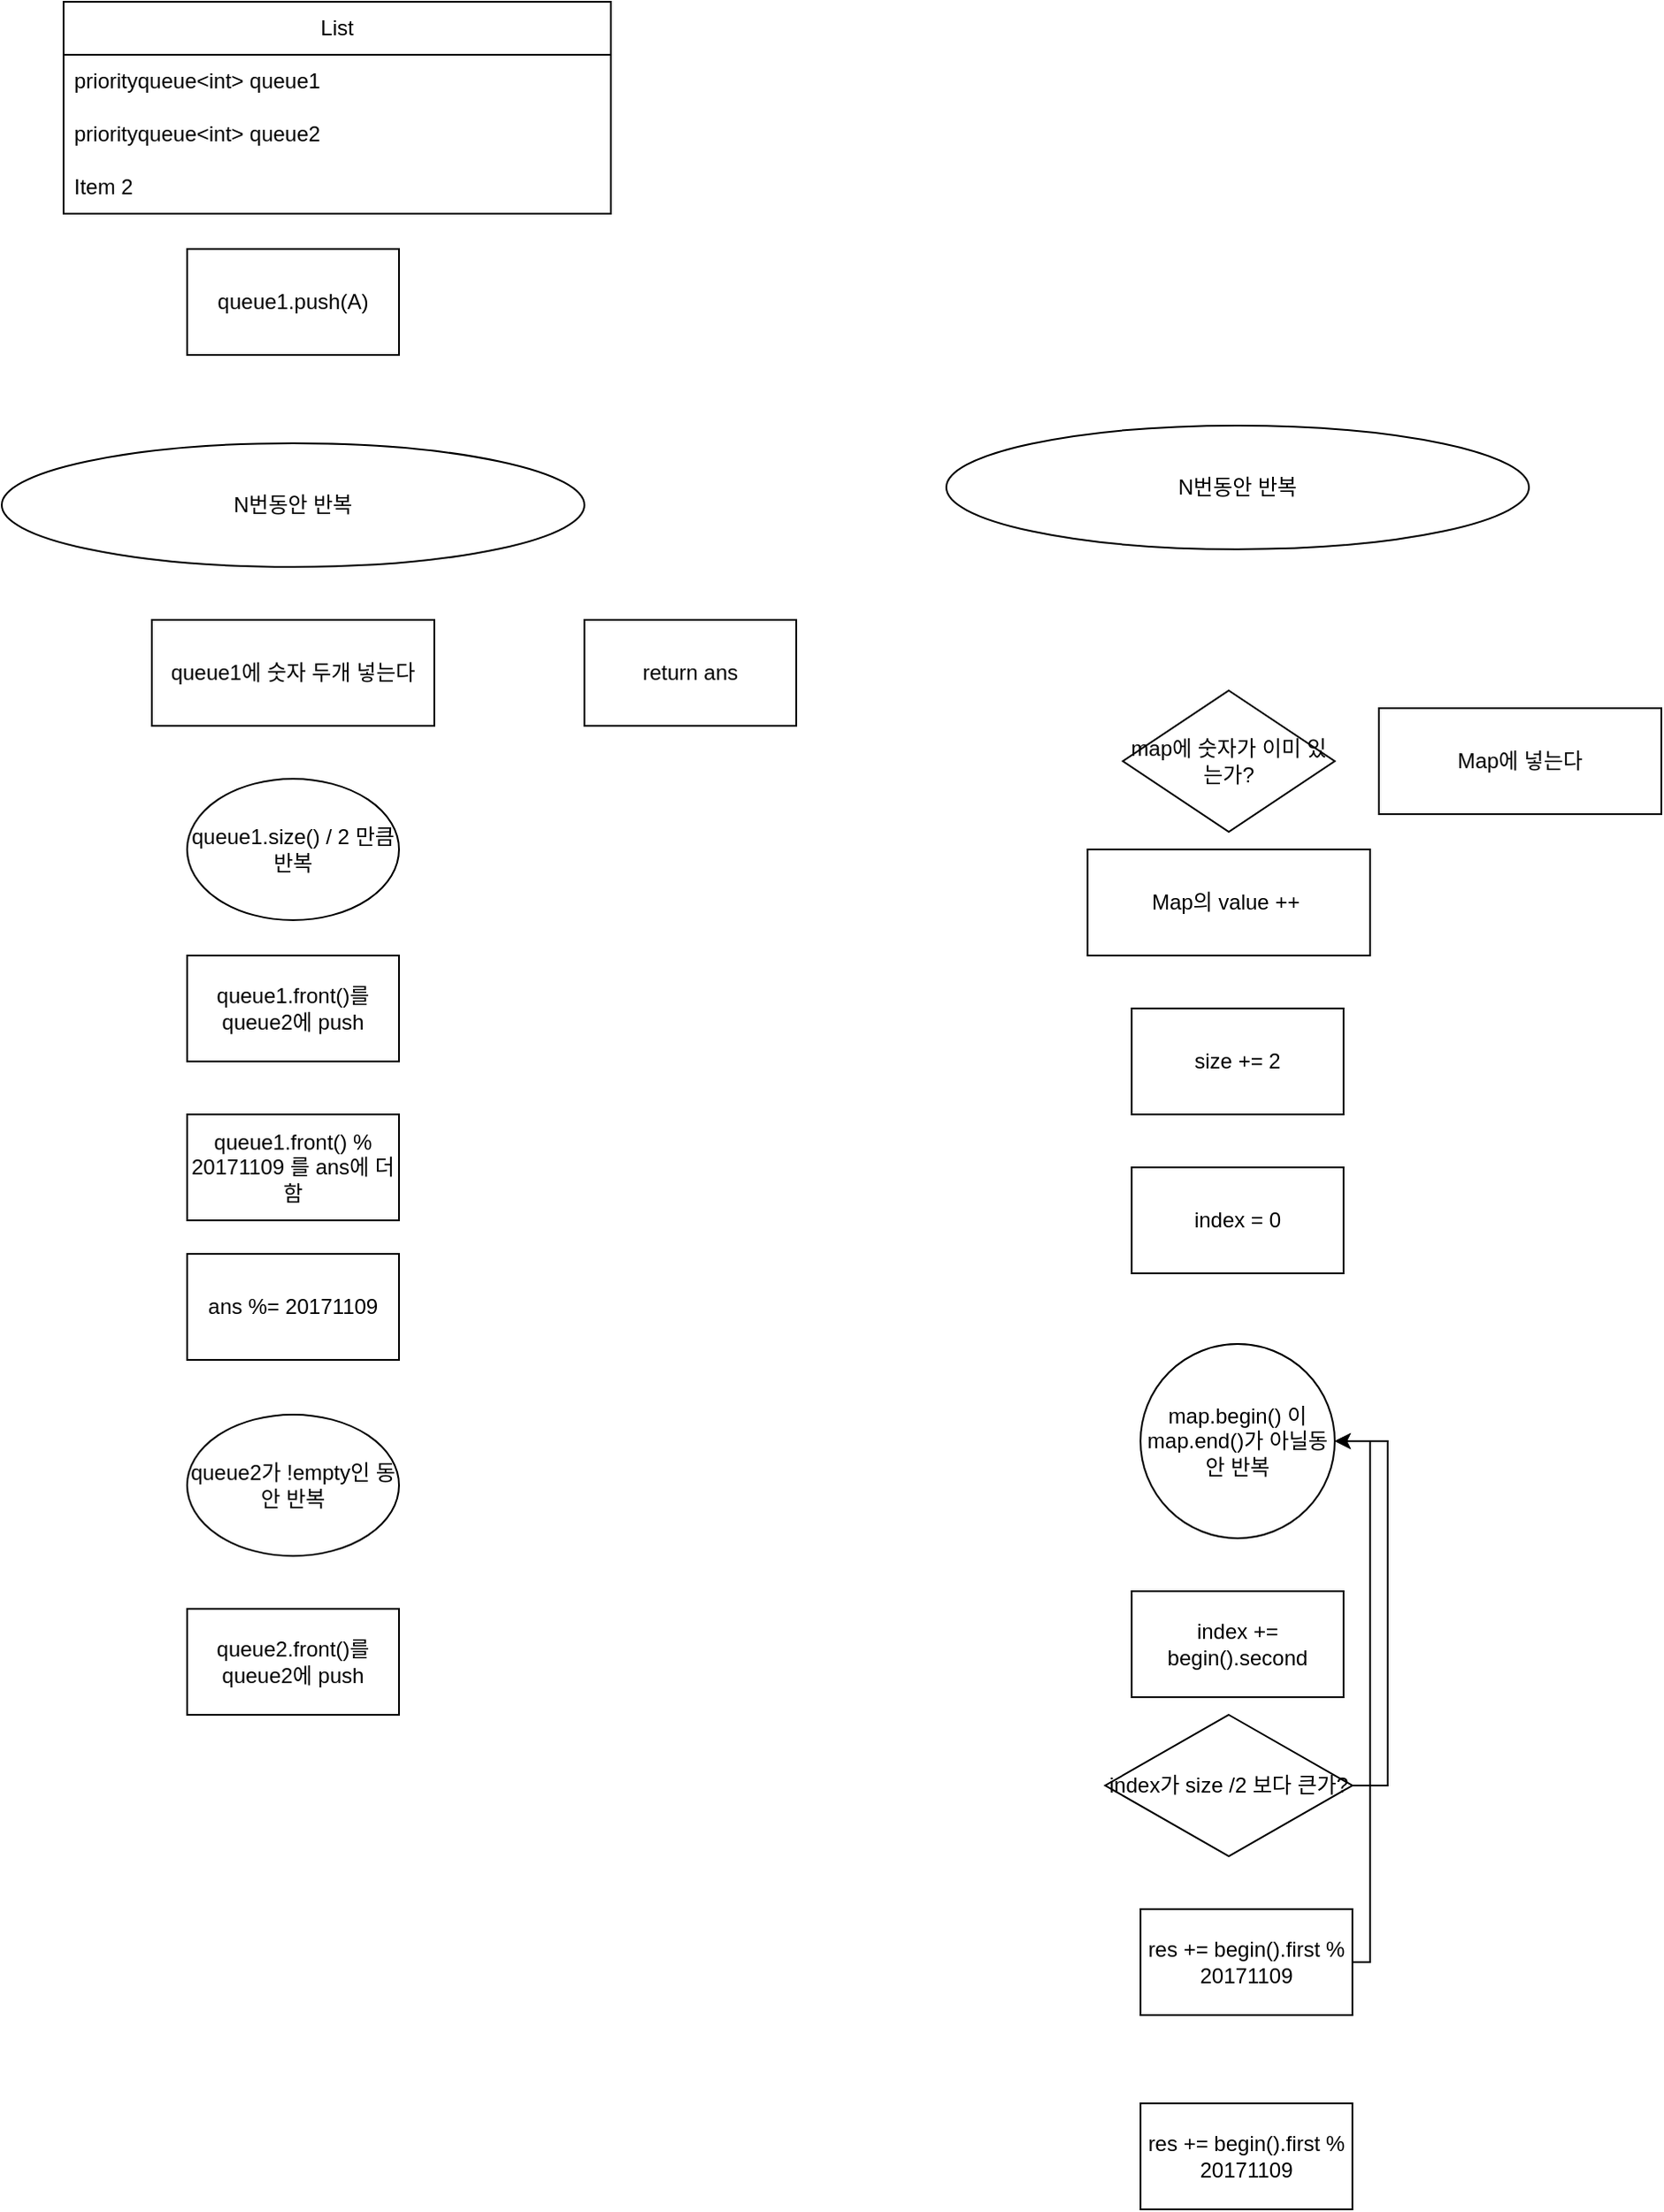<mxfile version="22.1.11" type="device">
  <diagram name="페이지-1" id="c7gaMIBjpX6t3fkYWgAp">
    <mxGraphModel dx="762" dy="893" grid="1" gridSize="10" guides="1" tooltips="1" connect="1" arrows="1" fold="1" page="1" pageScale="1" pageWidth="827" pageHeight="1169" math="0" shadow="0">
      <root>
        <mxCell id="0" />
        <mxCell id="1" parent="0" />
        <mxCell id="ZhB3aD7gPJIgh2H20qDE-1" value="List" style="swimlane;fontStyle=0;childLayout=stackLayout;horizontal=1;startSize=30;horizontalStack=0;resizeParent=1;resizeParentMax=0;resizeLast=0;collapsible=1;marginBottom=0;whiteSpace=wrap;html=1;" vertex="1" parent="1">
          <mxGeometry x="150" y="370" width="310" height="120" as="geometry" />
        </mxCell>
        <mxCell id="ZhB3aD7gPJIgh2H20qDE-2" value="priorityqueue&amp;lt;int&amp;gt; queue1" style="text;strokeColor=none;fillColor=none;align=left;verticalAlign=middle;spacingLeft=4;spacingRight=4;overflow=hidden;points=[[0,0.5],[1,0.5]];portConstraint=eastwest;rotatable=0;whiteSpace=wrap;html=1;" vertex="1" parent="ZhB3aD7gPJIgh2H20qDE-1">
          <mxGeometry y="30" width="310" height="30" as="geometry" />
        </mxCell>
        <mxCell id="ZhB3aD7gPJIgh2H20qDE-5" value="priorityqueue&amp;lt;int&amp;gt; queue2" style="text;strokeColor=none;fillColor=none;align=left;verticalAlign=middle;spacingLeft=4;spacingRight=4;overflow=hidden;points=[[0,0.5],[1,0.5]];portConstraint=eastwest;rotatable=0;whiteSpace=wrap;html=1;" vertex="1" parent="ZhB3aD7gPJIgh2H20qDE-1">
          <mxGeometry y="60" width="310" height="30" as="geometry" />
        </mxCell>
        <mxCell id="ZhB3aD7gPJIgh2H20qDE-3" value="Item 2" style="text;strokeColor=none;fillColor=none;align=left;verticalAlign=middle;spacingLeft=4;spacingRight=4;overflow=hidden;points=[[0,0.5],[1,0.5]];portConstraint=eastwest;rotatable=0;whiteSpace=wrap;html=1;" vertex="1" parent="ZhB3aD7gPJIgh2H20qDE-1">
          <mxGeometry y="90" width="310" height="30" as="geometry" />
        </mxCell>
        <mxCell id="ZhB3aD7gPJIgh2H20qDE-6" value="N번동안 반복" style="ellipse;whiteSpace=wrap;html=1;" vertex="1" parent="1">
          <mxGeometry x="115" y="620" width="330" height="70" as="geometry" />
        </mxCell>
        <mxCell id="ZhB3aD7gPJIgh2H20qDE-7" value="queue1.push(A)" style="rounded=0;whiteSpace=wrap;html=1;" vertex="1" parent="1">
          <mxGeometry x="220" y="510" width="120" height="60" as="geometry" />
        </mxCell>
        <mxCell id="ZhB3aD7gPJIgh2H20qDE-9" value="queue1에 숫자 두개 넣는다" style="rounded=0;whiteSpace=wrap;html=1;" vertex="1" parent="1">
          <mxGeometry x="200" y="720" width="160" height="60" as="geometry" />
        </mxCell>
        <mxCell id="ZhB3aD7gPJIgh2H20qDE-10" value="queue1.size() / 2 만큼 반복" style="ellipse;whiteSpace=wrap;html=1;" vertex="1" parent="1">
          <mxGeometry x="220" y="810" width="120" height="80" as="geometry" />
        </mxCell>
        <mxCell id="ZhB3aD7gPJIgh2H20qDE-11" value="queue1.front()를 queue2에 push" style="rounded=0;whiteSpace=wrap;html=1;shadow=0;" vertex="1" parent="1">
          <mxGeometry x="220" y="910" width="120" height="60" as="geometry" />
        </mxCell>
        <mxCell id="ZhB3aD7gPJIgh2H20qDE-12" value="queue2가 !empty인 동안 반복" style="ellipse;whiteSpace=wrap;html=1;shadow=0;" vertex="1" parent="1">
          <mxGeometry x="220" y="1170" width="120" height="80" as="geometry" />
        </mxCell>
        <mxCell id="ZhB3aD7gPJIgh2H20qDE-13" value="queue1.front() % 20171109 를 ans에 더함" style="rounded=0;whiteSpace=wrap;html=1;shadow=0;" vertex="1" parent="1">
          <mxGeometry x="220" y="1000" width="120" height="60" as="geometry" />
        </mxCell>
        <mxCell id="ZhB3aD7gPJIgh2H20qDE-14" value="ans %= 20171109" style="rounded=0;whiteSpace=wrap;html=1;shadow=0;" vertex="1" parent="1">
          <mxGeometry x="220" y="1079" width="120" height="60" as="geometry" />
        </mxCell>
        <mxCell id="ZhB3aD7gPJIgh2H20qDE-15" value="queue2.front()를 queue2에 push" style="rounded=0;whiteSpace=wrap;html=1;shadow=0;" vertex="1" parent="1">
          <mxGeometry x="220" y="1280" width="120" height="60" as="geometry" />
        </mxCell>
        <mxCell id="ZhB3aD7gPJIgh2H20qDE-16" value="return ans" style="whiteSpace=wrap;html=1;" vertex="1" parent="1">
          <mxGeometry x="445" y="720" width="120" height="60" as="geometry" />
        </mxCell>
        <mxCell id="ZhB3aD7gPJIgh2H20qDE-17" value="N번동안 반복" style="ellipse;whiteSpace=wrap;html=1;" vertex="1" parent="1">
          <mxGeometry x="650" y="610" width="330" height="70" as="geometry" />
        </mxCell>
        <mxCell id="ZhB3aD7gPJIgh2H20qDE-18" value="Map에 넣는다" style="rounded=0;whiteSpace=wrap;html=1;" vertex="1" parent="1">
          <mxGeometry x="895" y="770" width="160" height="60" as="geometry" />
        </mxCell>
        <mxCell id="ZhB3aD7gPJIgh2H20qDE-19" value="map에 숫자가 이미 있는가?" style="rhombus;whiteSpace=wrap;html=1;" vertex="1" parent="1">
          <mxGeometry x="750" y="760" width="120" height="80" as="geometry" />
        </mxCell>
        <mxCell id="ZhB3aD7gPJIgh2H20qDE-21" value="Map의 value ++&amp;nbsp;" style="rounded=0;whiteSpace=wrap;html=1;" vertex="1" parent="1">
          <mxGeometry x="730" y="850" width="160" height="60" as="geometry" />
        </mxCell>
        <mxCell id="ZhB3aD7gPJIgh2H20qDE-22" value="size += 2" style="whiteSpace=wrap;html=1;" vertex="1" parent="1">
          <mxGeometry x="755" y="940" width="120" height="60" as="geometry" />
        </mxCell>
        <mxCell id="ZhB3aD7gPJIgh2H20qDE-23" value="map.begin() 이 map.end()가 아닐동안 반복" style="ellipse;whiteSpace=wrap;html=1;aspect=fixed;" vertex="1" parent="1">
          <mxGeometry x="760" y="1130" width="110" height="110" as="geometry" />
        </mxCell>
        <mxCell id="ZhB3aD7gPJIgh2H20qDE-24" value="index += begin().second" style="rounded=0;whiteSpace=wrap;html=1;" vertex="1" parent="1">
          <mxGeometry x="755" y="1270" width="120" height="60" as="geometry" />
        </mxCell>
        <mxCell id="ZhB3aD7gPJIgh2H20qDE-25" value="index = 0" style="whiteSpace=wrap;html=1;" vertex="1" parent="1">
          <mxGeometry x="755" y="1030" width="120" height="60" as="geometry" />
        </mxCell>
        <mxCell id="ZhB3aD7gPJIgh2H20qDE-32" style="edgeStyle=orthogonalEdgeStyle;rounded=0;orthogonalLoop=1;jettySize=auto;html=1;entryX=1;entryY=0.5;entryDx=0;entryDy=0;" edge="1" parent="1" source="ZhB3aD7gPJIgh2H20qDE-27" target="ZhB3aD7gPJIgh2H20qDE-23">
          <mxGeometry relative="1" as="geometry">
            <Array as="points">
              <mxPoint x="900" y="1380" />
              <mxPoint x="900" y="1185" />
            </Array>
          </mxGeometry>
        </mxCell>
        <mxCell id="ZhB3aD7gPJIgh2H20qDE-27" value="index가 size /2 보다 큰가?" style="rhombus;whiteSpace=wrap;html=1;" vertex="1" parent="1">
          <mxGeometry x="740" y="1340" width="140" height="80" as="geometry" />
        </mxCell>
        <mxCell id="ZhB3aD7gPJIgh2H20qDE-30" style="edgeStyle=orthogonalEdgeStyle;rounded=0;orthogonalLoop=1;jettySize=auto;html=1;entryX=1;entryY=0.5;entryDx=0;entryDy=0;" edge="1" parent="1" source="ZhB3aD7gPJIgh2H20qDE-28" target="ZhB3aD7gPJIgh2H20qDE-23">
          <mxGeometry relative="1" as="geometry">
            <Array as="points">
              <mxPoint x="890" y="1480" />
              <mxPoint x="890" y="1185" />
            </Array>
          </mxGeometry>
        </mxCell>
        <mxCell id="ZhB3aD7gPJIgh2H20qDE-28" value="res += begin().first % 20171109" style="whiteSpace=wrap;html=1;" vertex="1" parent="1">
          <mxGeometry x="760" y="1450" width="120" height="60" as="geometry" />
        </mxCell>
        <mxCell id="ZhB3aD7gPJIgh2H20qDE-29" value="res += begin().first % 20171109" style="whiteSpace=wrap;html=1;" vertex="1" parent="1">
          <mxGeometry x="760" y="1560" width="120" height="60" as="geometry" />
        </mxCell>
      </root>
    </mxGraphModel>
  </diagram>
</mxfile>
